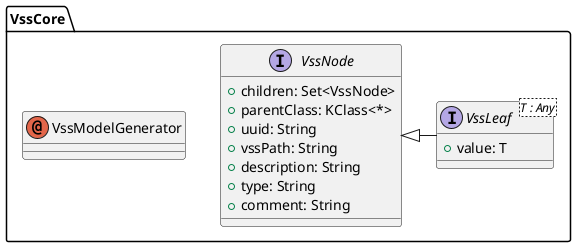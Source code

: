 @startuml
'https://plantuml.com/class-diagram

!startsub VssCore
package VssCore {
    VssNode <|- VssLeaf

    annotation VssModelGenerator

    interface VssNode {
        + children: Set<VssNode>
        + parentClass: KClass<*>
        + uuid: String
        + vssPath: String
        + description: String
        + type: String
        + comment: String
    }

    interface VssLeaf<T : Any> {
        + value: T
    }
}

!endsub

@enduml
